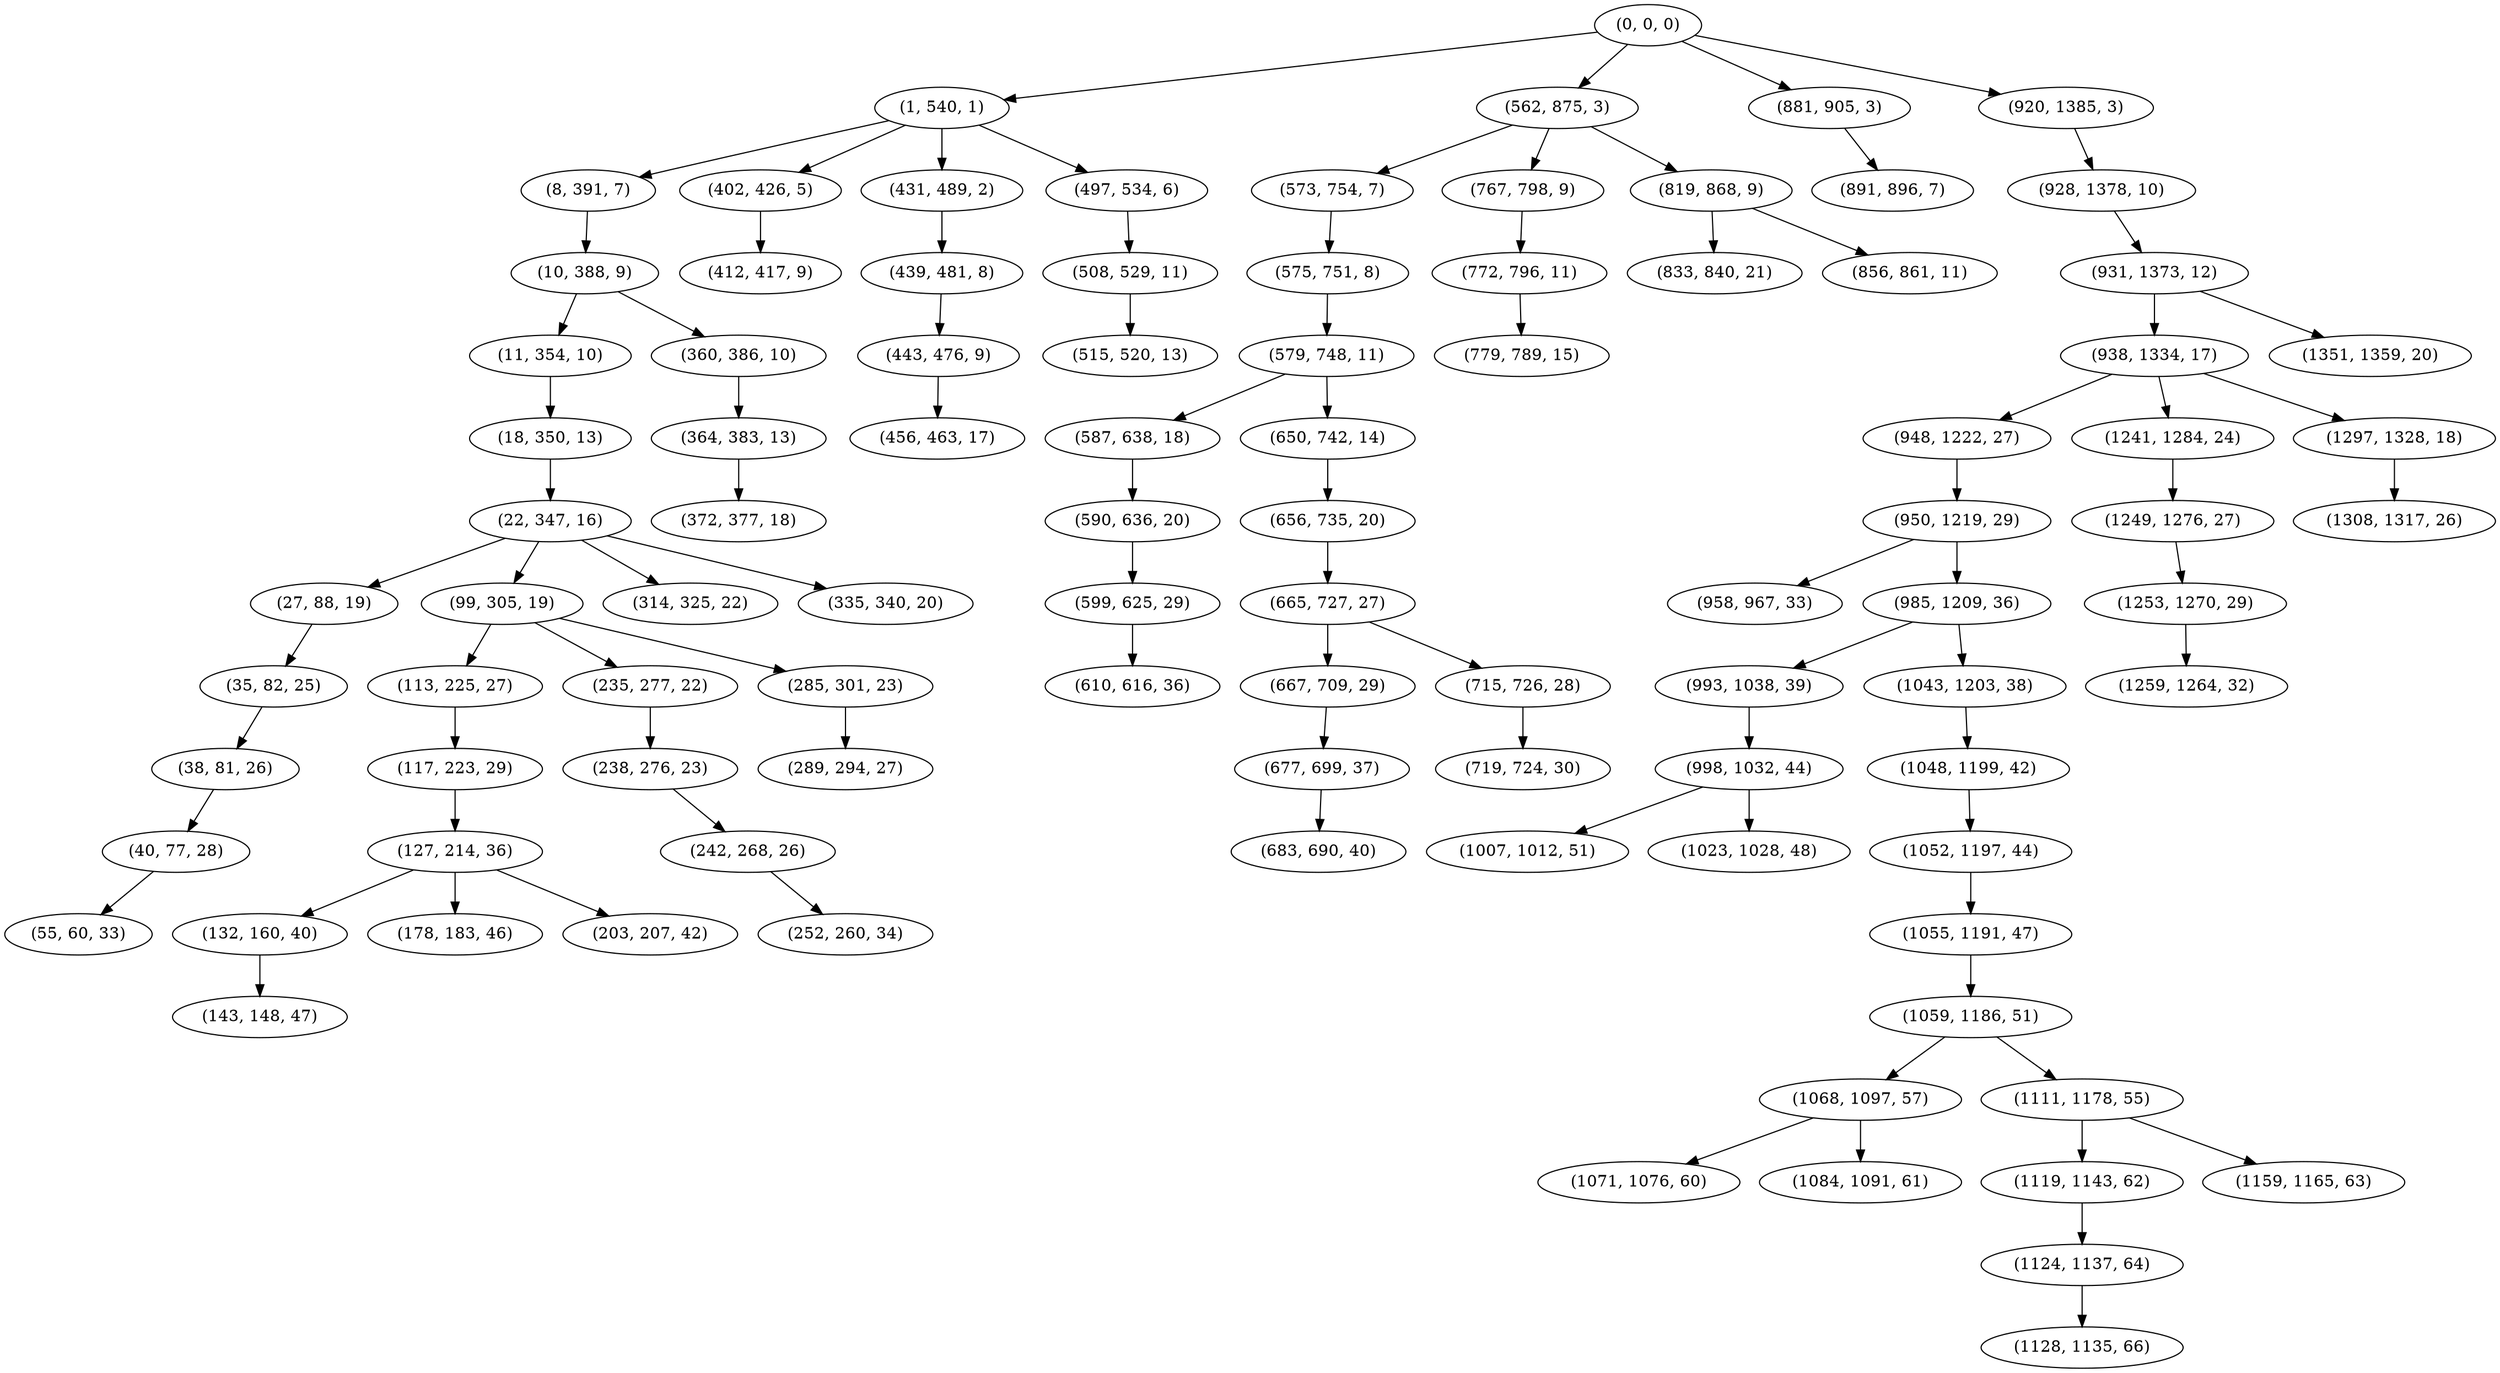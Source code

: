 digraph tree {
    "(0, 0, 0)";
    "(1, 540, 1)";
    "(8, 391, 7)";
    "(10, 388, 9)";
    "(11, 354, 10)";
    "(18, 350, 13)";
    "(22, 347, 16)";
    "(27, 88, 19)";
    "(35, 82, 25)";
    "(38, 81, 26)";
    "(40, 77, 28)";
    "(55, 60, 33)";
    "(99, 305, 19)";
    "(113, 225, 27)";
    "(117, 223, 29)";
    "(127, 214, 36)";
    "(132, 160, 40)";
    "(143, 148, 47)";
    "(178, 183, 46)";
    "(203, 207, 42)";
    "(235, 277, 22)";
    "(238, 276, 23)";
    "(242, 268, 26)";
    "(252, 260, 34)";
    "(285, 301, 23)";
    "(289, 294, 27)";
    "(314, 325, 22)";
    "(335, 340, 20)";
    "(360, 386, 10)";
    "(364, 383, 13)";
    "(372, 377, 18)";
    "(402, 426, 5)";
    "(412, 417, 9)";
    "(431, 489, 2)";
    "(439, 481, 8)";
    "(443, 476, 9)";
    "(456, 463, 17)";
    "(497, 534, 6)";
    "(508, 529, 11)";
    "(515, 520, 13)";
    "(562, 875, 3)";
    "(573, 754, 7)";
    "(575, 751, 8)";
    "(579, 748, 11)";
    "(587, 638, 18)";
    "(590, 636, 20)";
    "(599, 625, 29)";
    "(610, 616, 36)";
    "(650, 742, 14)";
    "(656, 735, 20)";
    "(665, 727, 27)";
    "(667, 709, 29)";
    "(677, 699, 37)";
    "(683, 690, 40)";
    "(715, 726, 28)";
    "(719, 724, 30)";
    "(767, 798, 9)";
    "(772, 796, 11)";
    "(779, 789, 15)";
    "(819, 868, 9)";
    "(833, 840, 21)";
    "(856, 861, 11)";
    "(881, 905, 3)";
    "(891, 896, 7)";
    "(920, 1385, 3)";
    "(928, 1378, 10)";
    "(931, 1373, 12)";
    "(938, 1334, 17)";
    "(948, 1222, 27)";
    "(950, 1219, 29)";
    "(958, 967, 33)";
    "(985, 1209, 36)";
    "(993, 1038, 39)";
    "(998, 1032, 44)";
    "(1007, 1012, 51)";
    "(1023, 1028, 48)";
    "(1043, 1203, 38)";
    "(1048, 1199, 42)";
    "(1052, 1197, 44)";
    "(1055, 1191, 47)";
    "(1059, 1186, 51)";
    "(1068, 1097, 57)";
    "(1071, 1076, 60)";
    "(1084, 1091, 61)";
    "(1111, 1178, 55)";
    "(1119, 1143, 62)";
    "(1124, 1137, 64)";
    "(1128, 1135, 66)";
    "(1159, 1165, 63)";
    "(1241, 1284, 24)";
    "(1249, 1276, 27)";
    "(1253, 1270, 29)";
    "(1259, 1264, 32)";
    "(1297, 1328, 18)";
    "(1308, 1317, 26)";
    "(1351, 1359, 20)";
    "(0, 0, 0)" -> "(1, 540, 1)";
    "(0, 0, 0)" -> "(562, 875, 3)";
    "(0, 0, 0)" -> "(881, 905, 3)";
    "(0, 0, 0)" -> "(920, 1385, 3)";
    "(1, 540, 1)" -> "(8, 391, 7)";
    "(1, 540, 1)" -> "(402, 426, 5)";
    "(1, 540, 1)" -> "(431, 489, 2)";
    "(1, 540, 1)" -> "(497, 534, 6)";
    "(8, 391, 7)" -> "(10, 388, 9)";
    "(10, 388, 9)" -> "(11, 354, 10)";
    "(10, 388, 9)" -> "(360, 386, 10)";
    "(11, 354, 10)" -> "(18, 350, 13)";
    "(18, 350, 13)" -> "(22, 347, 16)";
    "(22, 347, 16)" -> "(27, 88, 19)";
    "(22, 347, 16)" -> "(99, 305, 19)";
    "(22, 347, 16)" -> "(314, 325, 22)";
    "(22, 347, 16)" -> "(335, 340, 20)";
    "(27, 88, 19)" -> "(35, 82, 25)";
    "(35, 82, 25)" -> "(38, 81, 26)";
    "(38, 81, 26)" -> "(40, 77, 28)";
    "(40, 77, 28)" -> "(55, 60, 33)";
    "(99, 305, 19)" -> "(113, 225, 27)";
    "(99, 305, 19)" -> "(235, 277, 22)";
    "(99, 305, 19)" -> "(285, 301, 23)";
    "(113, 225, 27)" -> "(117, 223, 29)";
    "(117, 223, 29)" -> "(127, 214, 36)";
    "(127, 214, 36)" -> "(132, 160, 40)";
    "(127, 214, 36)" -> "(178, 183, 46)";
    "(127, 214, 36)" -> "(203, 207, 42)";
    "(132, 160, 40)" -> "(143, 148, 47)";
    "(235, 277, 22)" -> "(238, 276, 23)";
    "(238, 276, 23)" -> "(242, 268, 26)";
    "(242, 268, 26)" -> "(252, 260, 34)";
    "(285, 301, 23)" -> "(289, 294, 27)";
    "(360, 386, 10)" -> "(364, 383, 13)";
    "(364, 383, 13)" -> "(372, 377, 18)";
    "(402, 426, 5)" -> "(412, 417, 9)";
    "(431, 489, 2)" -> "(439, 481, 8)";
    "(439, 481, 8)" -> "(443, 476, 9)";
    "(443, 476, 9)" -> "(456, 463, 17)";
    "(497, 534, 6)" -> "(508, 529, 11)";
    "(508, 529, 11)" -> "(515, 520, 13)";
    "(562, 875, 3)" -> "(573, 754, 7)";
    "(562, 875, 3)" -> "(767, 798, 9)";
    "(562, 875, 3)" -> "(819, 868, 9)";
    "(573, 754, 7)" -> "(575, 751, 8)";
    "(575, 751, 8)" -> "(579, 748, 11)";
    "(579, 748, 11)" -> "(587, 638, 18)";
    "(579, 748, 11)" -> "(650, 742, 14)";
    "(587, 638, 18)" -> "(590, 636, 20)";
    "(590, 636, 20)" -> "(599, 625, 29)";
    "(599, 625, 29)" -> "(610, 616, 36)";
    "(650, 742, 14)" -> "(656, 735, 20)";
    "(656, 735, 20)" -> "(665, 727, 27)";
    "(665, 727, 27)" -> "(667, 709, 29)";
    "(665, 727, 27)" -> "(715, 726, 28)";
    "(667, 709, 29)" -> "(677, 699, 37)";
    "(677, 699, 37)" -> "(683, 690, 40)";
    "(715, 726, 28)" -> "(719, 724, 30)";
    "(767, 798, 9)" -> "(772, 796, 11)";
    "(772, 796, 11)" -> "(779, 789, 15)";
    "(819, 868, 9)" -> "(833, 840, 21)";
    "(819, 868, 9)" -> "(856, 861, 11)";
    "(881, 905, 3)" -> "(891, 896, 7)";
    "(920, 1385, 3)" -> "(928, 1378, 10)";
    "(928, 1378, 10)" -> "(931, 1373, 12)";
    "(931, 1373, 12)" -> "(938, 1334, 17)";
    "(931, 1373, 12)" -> "(1351, 1359, 20)";
    "(938, 1334, 17)" -> "(948, 1222, 27)";
    "(938, 1334, 17)" -> "(1241, 1284, 24)";
    "(938, 1334, 17)" -> "(1297, 1328, 18)";
    "(948, 1222, 27)" -> "(950, 1219, 29)";
    "(950, 1219, 29)" -> "(958, 967, 33)";
    "(950, 1219, 29)" -> "(985, 1209, 36)";
    "(985, 1209, 36)" -> "(993, 1038, 39)";
    "(985, 1209, 36)" -> "(1043, 1203, 38)";
    "(993, 1038, 39)" -> "(998, 1032, 44)";
    "(998, 1032, 44)" -> "(1007, 1012, 51)";
    "(998, 1032, 44)" -> "(1023, 1028, 48)";
    "(1043, 1203, 38)" -> "(1048, 1199, 42)";
    "(1048, 1199, 42)" -> "(1052, 1197, 44)";
    "(1052, 1197, 44)" -> "(1055, 1191, 47)";
    "(1055, 1191, 47)" -> "(1059, 1186, 51)";
    "(1059, 1186, 51)" -> "(1068, 1097, 57)";
    "(1059, 1186, 51)" -> "(1111, 1178, 55)";
    "(1068, 1097, 57)" -> "(1071, 1076, 60)";
    "(1068, 1097, 57)" -> "(1084, 1091, 61)";
    "(1111, 1178, 55)" -> "(1119, 1143, 62)";
    "(1111, 1178, 55)" -> "(1159, 1165, 63)";
    "(1119, 1143, 62)" -> "(1124, 1137, 64)";
    "(1124, 1137, 64)" -> "(1128, 1135, 66)";
    "(1241, 1284, 24)" -> "(1249, 1276, 27)";
    "(1249, 1276, 27)" -> "(1253, 1270, 29)";
    "(1253, 1270, 29)" -> "(1259, 1264, 32)";
    "(1297, 1328, 18)" -> "(1308, 1317, 26)";
}

